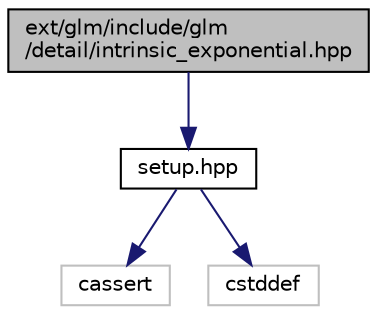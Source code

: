 digraph "ext/glm/include/glm/detail/intrinsic_exponential.hpp"
{
  edge [fontname="Helvetica",fontsize="10",labelfontname="Helvetica",labelfontsize="10"];
  node [fontname="Helvetica",fontsize="10",shape=record];
  Node1 [label="ext/glm/include/glm\l/detail/intrinsic_exponential.hpp",height=0.2,width=0.4,color="black", fillcolor="grey75", style="filled" fontcolor="black"];
  Node1 -> Node2 [color="midnightblue",fontsize="10",style="solid"];
  Node2 [label="setup.hpp",height=0.2,width=0.4,color="black", fillcolor="white", style="filled",URL="$setup_8hpp.html"];
  Node2 -> Node3 [color="midnightblue",fontsize="10",style="solid"];
  Node3 [label="cassert",height=0.2,width=0.4,color="grey75", fillcolor="white", style="filled"];
  Node2 -> Node4 [color="midnightblue",fontsize="10",style="solid"];
  Node4 [label="cstddef",height=0.2,width=0.4,color="grey75", fillcolor="white", style="filled"];
}
